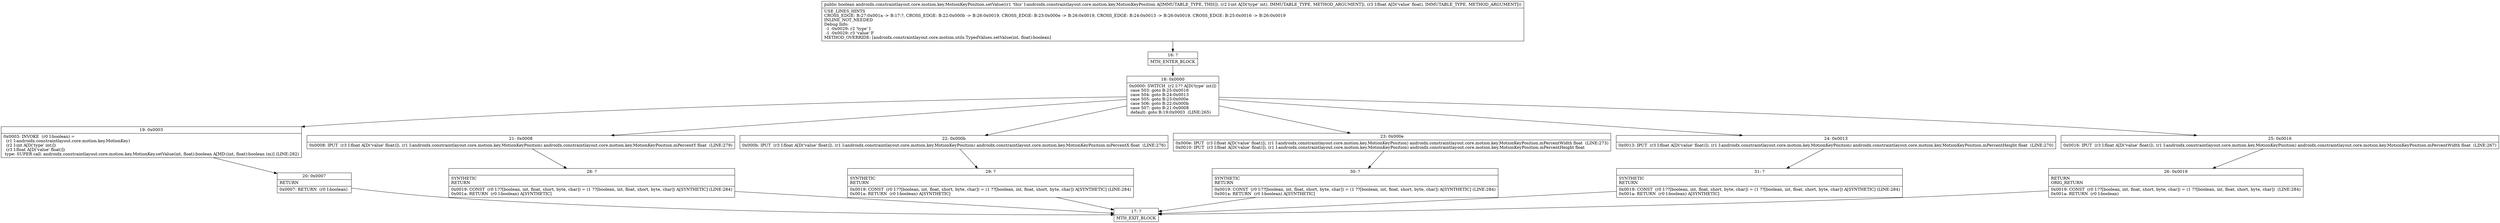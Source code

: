 digraph "CFG forandroidx.constraintlayout.core.motion.key.MotionKeyPosition.setValue(IF)Z" {
Node_16 [shape=record,label="{16\:\ ?|MTH_ENTER_BLOCK\l}"];
Node_18 [shape=record,label="{18\:\ 0x0000|0x0000: SWITCH  (r2 I:?? A[D('type' int)])\l case 503: goto B:25:0x0016\l case 504: goto B:24:0x0013\l case 505: goto B:23:0x000e\l case 506: goto B:22:0x000b\l case 507: goto B:21:0x0008\l default: goto B:19:0x0003  (LINE:265)\l}"];
Node_19 [shape=record,label="{19\:\ 0x0003|0x0003: INVOKE  (r0 I:boolean) = \l  (r1 I:androidx.constraintlayout.core.motion.key.MotionKey)\l  (r2 I:int A[D('type' int)])\l  (r3 I:float A[D('value' float)])\l type: SUPER call: androidx.constraintlayout.core.motion.key.MotionKey.setValue(int, float):boolean A[MD:(int, float):boolean (m)] (LINE:282)\l}"];
Node_20 [shape=record,label="{20\:\ 0x0007|RETURN\l|0x0007: RETURN  (r0 I:boolean) \l}"];
Node_17 [shape=record,label="{17\:\ ?|MTH_EXIT_BLOCK\l}"];
Node_21 [shape=record,label="{21\:\ 0x0008|0x0008: IPUT  (r3 I:float A[D('value' float)]), (r1 I:androidx.constraintlayout.core.motion.key.MotionKeyPosition) androidx.constraintlayout.core.motion.key.MotionKeyPosition.mPercentY float  (LINE:279)\l}"];
Node_28 [shape=record,label="{28\:\ ?|SYNTHETIC\lRETURN\l|0x0019: CONST  (r0 I:??[boolean, int, float, short, byte, char]) = (1 ??[boolean, int, float, short, byte, char]) A[SYNTHETIC] (LINE:284)\l0x001a: RETURN  (r0 I:boolean) A[SYNTHETIC]\l}"];
Node_22 [shape=record,label="{22\:\ 0x000b|0x000b: IPUT  (r3 I:float A[D('value' float)]), (r1 I:androidx.constraintlayout.core.motion.key.MotionKeyPosition) androidx.constraintlayout.core.motion.key.MotionKeyPosition.mPercentX float  (LINE:276)\l}"];
Node_29 [shape=record,label="{29\:\ ?|SYNTHETIC\lRETURN\l|0x0019: CONST  (r0 I:??[boolean, int, float, short, byte, char]) = (1 ??[boolean, int, float, short, byte, char]) A[SYNTHETIC] (LINE:284)\l0x001a: RETURN  (r0 I:boolean) A[SYNTHETIC]\l}"];
Node_23 [shape=record,label="{23\:\ 0x000e|0x000e: IPUT  (r3 I:float A[D('value' float)]), (r1 I:androidx.constraintlayout.core.motion.key.MotionKeyPosition) androidx.constraintlayout.core.motion.key.MotionKeyPosition.mPercentWidth float  (LINE:273)\l0x0010: IPUT  (r3 I:float A[D('value' float)]), (r1 I:androidx.constraintlayout.core.motion.key.MotionKeyPosition) androidx.constraintlayout.core.motion.key.MotionKeyPosition.mPercentHeight float \l}"];
Node_30 [shape=record,label="{30\:\ ?|SYNTHETIC\lRETURN\l|0x0019: CONST  (r0 I:??[boolean, int, float, short, byte, char]) = (1 ??[boolean, int, float, short, byte, char]) A[SYNTHETIC] (LINE:284)\l0x001a: RETURN  (r0 I:boolean) A[SYNTHETIC]\l}"];
Node_24 [shape=record,label="{24\:\ 0x0013|0x0013: IPUT  (r3 I:float A[D('value' float)]), (r1 I:androidx.constraintlayout.core.motion.key.MotionKeyPosition) androidx.constraintlayout.core.motion.key.MotionKeyPosition.mPercentHeight float  (LINE:270)\l}"];
Node_31 [shape=record,label="{31\:\ ?|SYNTHETIC\lRETURN\l|0x0019: CONST  (r0 I:??[boolean, int, float, short, byte, char]) = (1 ??[boolean, int, float, short, byte, char]) A[SYNTHETIC] (LINE:284)\l0x001a: RETURN  (r0 I:boolean) A[SYNTHETIC]\l}"];
Node_25 [shape=record,label="{25\:\ 0x0016|0x0016: IPUT  (r3 I:float A[D('value' float)]), (r1 I:androidx.constraintlayout.core.motion.key.MotionKeyPosition) androidx.constraintlayout.core.motion.key.MotionKeyPosition.mPercentWidth float  (LINE:267)\l}"];
Node_26 [shape=record,label="{26\:\ 0x0019|RETURN\lORIG_RETURN\l|0x0019: CONST  (r0 I:??[boolean, int, float, short, byte, char]) = (1 ??[boolean, int, float, short, byte, char])  (LINE:284)\l0x001a: RETURN  (r0 I:boolean) \l}"];
MethodNode[shape=record,label="{public boolean androidx.constraintlayout.core.motion.key.MotionKeyPosition.setValue((r1 'this' I:androidx.constraintlayout.core.motion.key.MotionKeyPosition A[IMMUTABLE_TYPE, THIS]), (r2 I:int A[D('type' int), IMMUTABLE_TYPE, METHOD_ARGUMENT]), (r3 I:float A[D('value' float), IMMUTABLE_TYPE, METHOD_ARGUMENT]))  | USE_LINES_HINTS\lCROSS_EDGE: B:27:0x001a \-\> B:17:?, CROSS_EDGE: B:22:0x000b \-\> B:26:0x0019, CROSS_EDGE: B:23:0x000e \-\> B:26:0x0019, CROSS_EDGE: B:24:0x0013 \-\> B:26:0x0019, CROSS_EDGE: B:25:0x0016 \-\> B:26:0x0019\lINLINE_NOT_NEEDED\lDebug Info:\l  \-1 \-0x0029: r2 'type' I\l  \-1 \-0x0029: r3 'value' F\lMETHOD_OVERRIDE: [androidx.constraintlayout.core.motion.utils.TypedValues.setValue(int, float):boolean]\l}"];
MethodNode -> Node_16;Node_16 -> Node_18;
Node_18 -> Node_19;
Node_18 -> Node_21;
Node_18 -> Node_22;
Node_18 -> Node_23;
Node_18 -> Node_24;
Node_18 -> Node_25;
Node_19 -> Node_20;
Node_20 -> Node_17;
Node_21 -> Node_28;
Node_28 -> Node_17;
Node_22 -> Node_29;
Node_29 -> Node_17;
Node_23 -> Node_30;
Node_30 -> Node_17;
Node_24 -> Node_31;
Node_31 -> Node_17;
Node_25 -> Node_26;
Node_26 -> Node_17;
}


